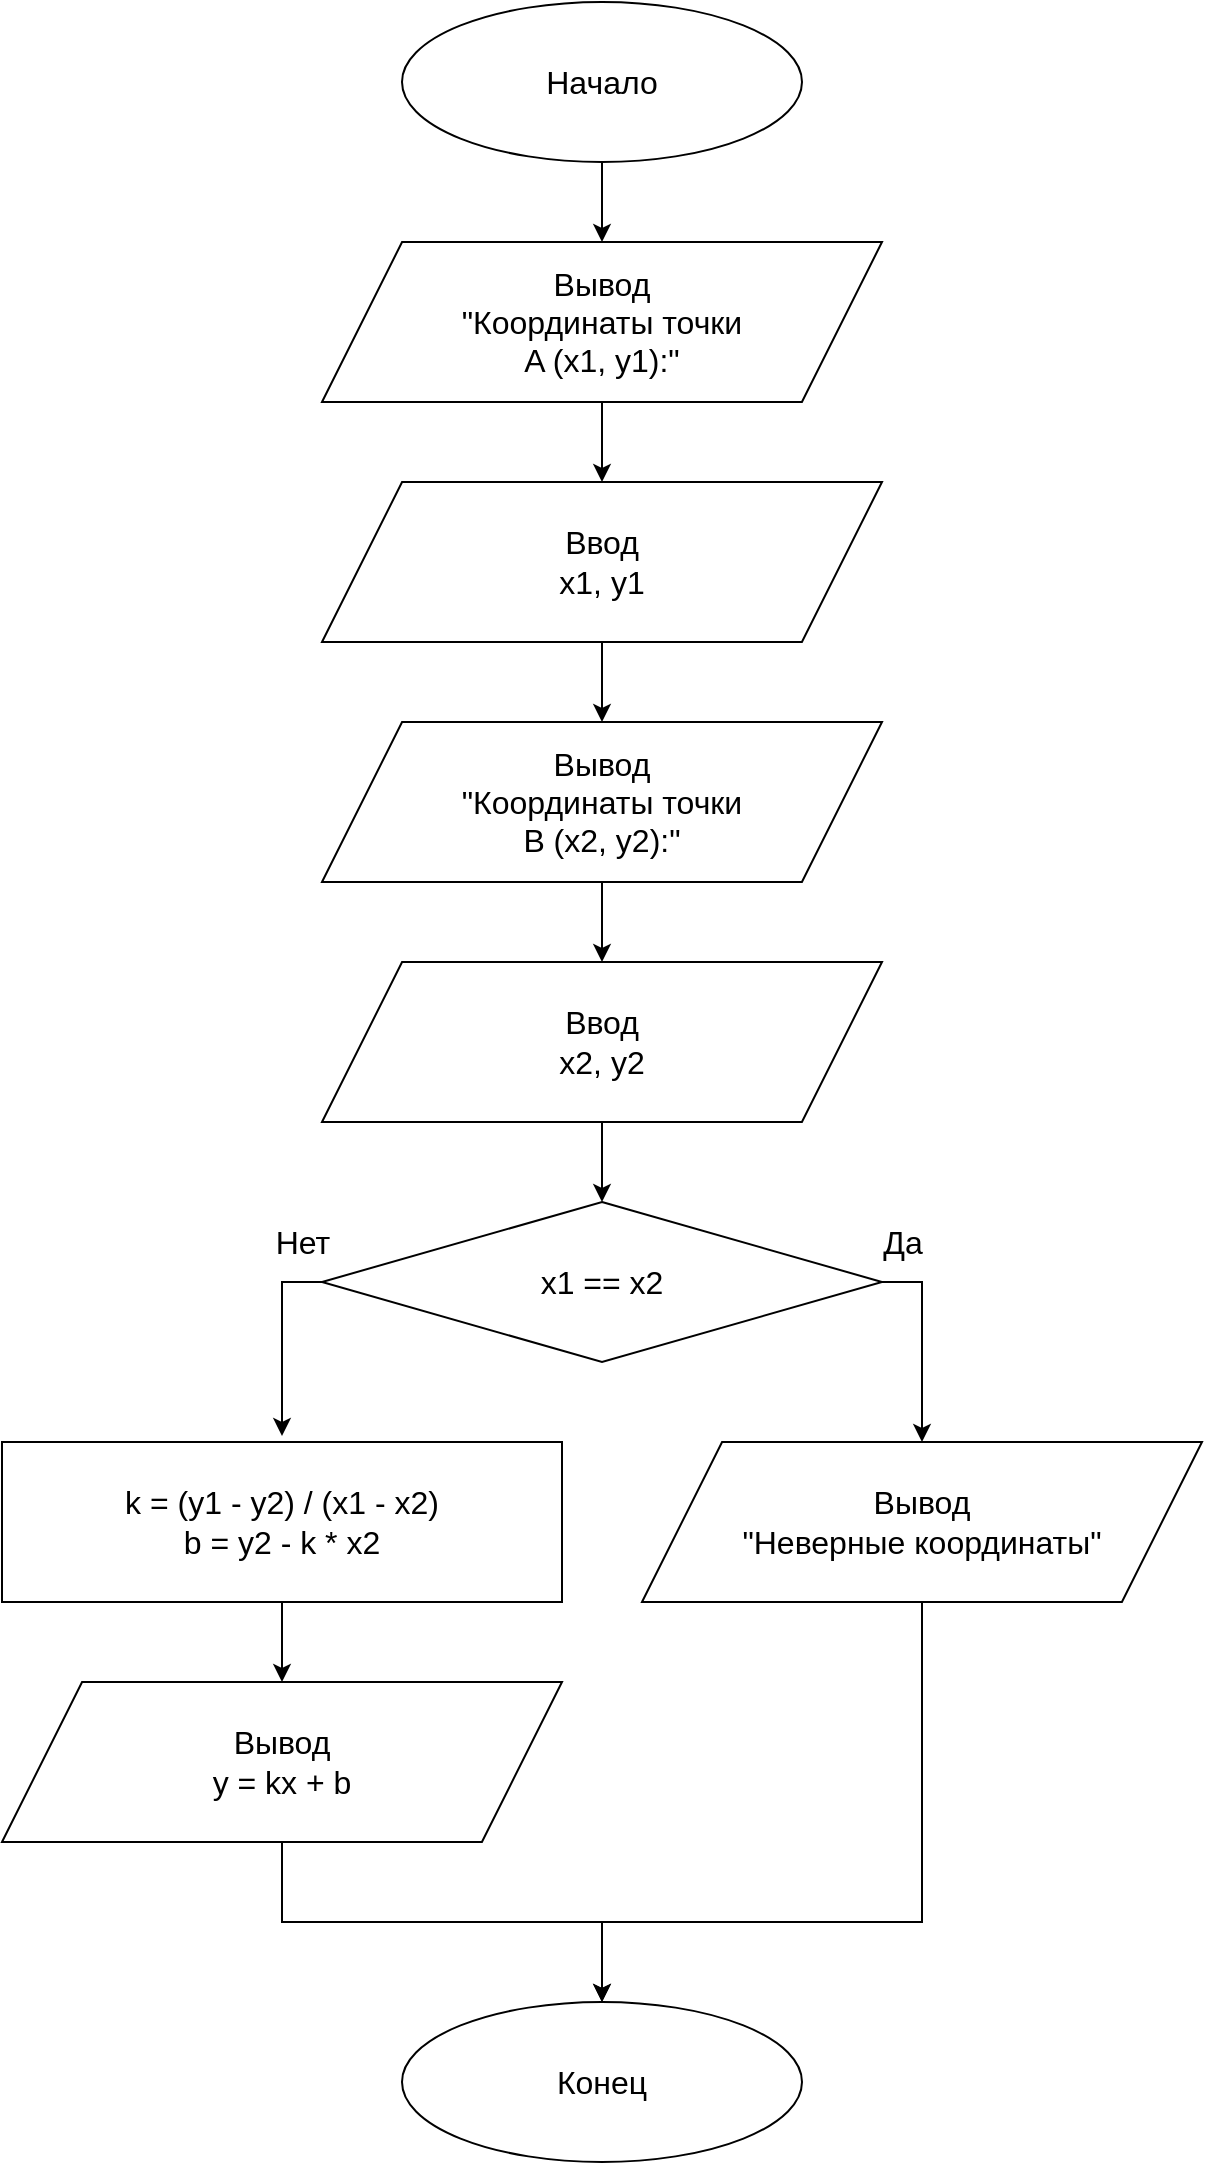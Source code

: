 <mxfile version="12.9.3" type="device" pages="5"><diagram id="PTz8Y-fJEraTtcOtzTPt" name="lesson_1__test_2"><mxGraphModel dx="820" dy="487" grid="1" gridSize="10" guides="1" tooltips="1" connect="1" arrows="1" fold="1" page="1" pageScale="1" pageWidth="827" pageHeight="1169" math="0" shadow="0"><root><mxCell id="0"/><mxCell id="1" parent="0"/><mxCell id="S46bC3OO9qFhNZnFRGtM-28" style="edgeStyle=orthogonalEdgeStyle;rounded=0;orthogonalLoop=1;jettySize=auto;html=1;entryX=0.5;entryY=0;entryDx=0;entryDy=0;fontSize=16;" parent="1" source="S46bC3OO9qFhNZnFRGtM-14" target="S46bC3OO9qFhNZnFRGtM-15" edge="1"><mxGeometry relative="1" as="geometry"/></mxCell><mxCell id="S46bC3OO9qFhNZnFRGtM-14" value="Начало" style="ellipse;whiteSpace=wrap;html=1;fontSize=16;" parent="1" vertex="1"><mxGeometry x="320" y="40" width="200" height="80" as="geometry"/></mxCell><mxCell id="S46bC3OO9qFhNZnFRGtM-29" style="edgeStyle=orthogonalEdgeStyle;rounded=0;orthogonalLoop=1;jettySize=auto;html=1;entryX=0.5;entryY=0;entryDx=0;entryDy=0;fontSize=16;" parent="1" source="S46bC3OO9qFhNZnFRGtM-15" target="S46bC3OO9qFhNZnFRGtM-16" edge="1"><mxGeometry relative="1" as="geometry"/></mxCell><mxCell id="S46bC3OO9qFhNZnFRGtM-15" value="Вывод&lt;br&gt;&quot;Координаты точки&lt;br&gt;A (x1, y1):&quot;" style="shape=parallelogram;perimeter=parallelogramPerimeter;whiteSpace=wrap;html=1;fontSize=16;size=0.143;" parent="1" vertex="1"><mxGeometry x="280" y="160" width="280" height="80" as="geometry"/></mxCell><mxCell id="S46bC3OO9qFhNZnFRGtM-30" style="edgeStyle=orthogonalEdgeStyle;rounded=0;orthogonalLoop=1;jettySize=auto;html=1;entryX=0.5;entryY=0;entryDx=0;entryDy=0;fontSize=16;" parent="1" source="S46bC3OO9qFhNZnFRGtM-16" target="S46bC3OO9qFhNZnFRGtM-18" edge="1"><mxGeometry relative="1" as="geometry"/></mxCell><mxCell id="S46bC3OO9qFhNZnFRGtM-16" value="Ввод&lt;br&gt;x1, y1" style="shape=parallelogram;perimeter=parallelogramPerimeter;whiteSpace=wrap;html=1;fontSize=16;size=0.143;" parent="1" vertex="1"><mxGeometry x="280" y="280" width="280" height="80" as="geometry"/></mxCell><mxCell id="S46bC3OO9qFhNZnFRGtM-31" style="edgeStyle=orthogonalEdgeStyle;rounded=0;orthogonalLoop=1;jettySize=auto;html=1;entryX=0.5;entryY=0;entryDx=0;entryDy=0;fontSize=16;" parent="1" source="S46bC3OO9qFhNZnFRGtM-18" target="S46bC3OO9qFhNZnFRGtM-19" edge="1"><mxGeometry relative="1" as="geometry"/></mxCell><mxCell id="S46bC3OO9qFhNZnFRGtM-18" value="Вывод&lt;br&gt;&quot;Координаты точки&lt;br&gt;B (x2, y2):&quot;" style="shape=parallelogram;perimeter=parallelogramPerimeter;whiteSpace=wrap;html=1;fontSize=16;size=0.143;" parent="1" vertex="1"><mxGeometry x="280" y="400" width="280" height="80" as="geometry"/></mxCell><mxCell id="S46bC3OO9qFhNZnFRGtM-32" value="" style="edgeStyle=orthogonalEdgeStyle;rounded=0;orthogonalLoop=1;jettySize=auto;html=1;fontSize=16;" parent="1" source="S46bC3OO9qFhNZnFRGtM-19" target="S46bC3OO9qFhNZnFRGtM-21" edge="1"><mxGeometry relative="1" as="geometry"/></mxCell><mxCell id="S46bC3OO9qFhNZnFRGtM-19" value="Ввод&lt;br&gt;x2, y2" style="shape=parallelogram;perimeter=parallelogramPerimeter;whiteSpace=wrap;html=1;fontSize=16;size=0.143;" parent="1" vertex="1"><mxGeometry x="280" y="520" width="280" height="80" as="geometry"/></mxCell><mxCell id="S46bC3OO9qFhNZnFRGtM-38" value="Нет" style="edgeStyle=orthogonalEdgeStyle;rounded=0;orthogonalLoop=1;jettySize=auto;html=1;fontSize=16;exitX=0;exitY=0.5;exitDx=0;exitDy=0;" parent="1" source="S46bC3OO9qFhNZnFRGtM-21" edge="1"><mxGeometry x="-0.795" y="-20" relative="1" as="geometry"><mxPoint x="260" y="757" as="targetPoint"/><mxPoint as="offset"/></mxGeometry></mxCell><mxCell id="S46bC3OO9qFhNZnFRGtM-39" value="Да" style="edgeStyle=orthogonalEdgeStyle;rounded=0;orthogonalLoop=1;jettySize=auto;html=1;entryX=0.5;entryY=0;entryDx=0;entryDy=0;fontSize=16;exitX=1;exitY=0.5;exitDx=0;exitDy=0;" parent="1" source="S46bC3OO9qFhNZnFRGtM-21" target="S46bC3OO9qFhNZnFRGtM-22" edge="1"><mxGeometry x="-0.801" y="20" relative="1" as="geometry"><mxPoint as="offset"/></mxGeometry></mxCell><mxCell id="S46bC3OO9qFhNZnFRGtM-21" value="x1 == x2" style="rhombus;whiteSpace=wrap;html=1;fontSize=16;" parent="1" vertex="1"><mxGeometry x="280" y="640" width="280" height="80" as="geometry"/></mxCell><mxCell id="S46bC3OO9qFhNZnFRGtM-42" style="edgeStyle=orthogonalEdgeStyle;rounded=0;orthogonalLoop=1;jettySize=auto;html=1;entryX=0.5;entryY=0;entryDx=0;entryDy=0;fontSize=16;" parent="1" source="S46bC3OO9qFhNZnFRGtM-22" target="S46bC3OO9qFhNZnFRGtM-25" edge="1"><mxGeometry relative="1" as="geometry"><Array as="points"><mxPoint x="580" y="1000"/><mxPoint x="420" y="1000"/></Array></mxGeometry></mxCell><mxCell id="S46bC3OO9qFhNZnFRGtM-22" value="Вывод&lt;br&gt;&quot;Неверные координаты&quot;" style="shape=parallelogram;perimeter=parallelogramPerimeter;whiteSpace=wrap;html=1;fontSize=16;size=0.143;" parent="1" vertex="1"><mxGeometry x="440" y="760" width="280" height="80" as="geometry"/></mxCell><mxCell id="S46bC3OO9qFhNZnFRGtM-41" style="edgeStyle=orthogonalEdgeStyle;rounded=0;orthogonalLoop=1;jettySize=auto;html=1;entryX=0.5;entryY=0;entryDx=0;entryDy=0;fontSize=16;" parent="1" source="S46bC3OO9qFhNZnFRGtM-23" target="S46bC3OO9qFhNZnFRGtM-25" edge="1"><mxGeometry relative="1" as="geometry"/></mxCell><mxCell id="S46bC3OO9qFhNZnFRGtM-23" value="Вывод&lt;br&gt;y = kx + b" style="shape=parallelogram;perimeter=parallelogramPerimeter;whiteSpace=wrap;html=1;fontSize=16;size=0.143;" parent="1" vertex="1"><mxGeometry x="120" y="880" width="280" height="80" as="geometry"/></mxCell><mxCell id="S46bC3OO9qFhNZnFRGtM-40" style="edgeStyle=orthogonalEdgeStyle;rounded=0;orthogonalLoop=1;jettySize=auto;html=1;entryX=0.5;entryY=0;entryDx=0;entryDy=0;fontSize=16;" parent="1" source="S46bC3OO9qFhNZnFRGtM-24" target="S46bC3OO9qFhNZnFRGtM-23" edge="1"><mxGeometry relative="1" as="geometry"/></mxCell><mxCell id="S46bC3OO9qFhNZnFRGtM-24" value="&lt;div&gt;k = (y1 - y2) / (x1 - x2)&lt;/div&gt;&lt;div&gt;&lt;span&gt;b = y2 - k * x2&lt;/span&gt;&lt;/div&gt;" style="rounded=0;whiteSpace=wrap;html=1;fontSize=16;" parent="1" vertex="1"><mxGeometry x="120" y="760" width="280" height="80" as="geometry"/></mxCell><mxCell id="S46bC3OO9qFhNZnFRGtM-25" value="Конец" style="ellipse;whiteSpace=wrap;html=1;fontSize=16;" parent="1" vertex="1"><mxGeometry x="320" y="1040" width="200" height="80" as="geometry"/></mxCell></root></mxGraphModel></diagram><diagram id="hazrZrisyIM3QB4vzj9n" name="lesson_1__test_4"><mxGraphModel dx="820" dy="487" grid="1" gridSize="10" guides="1" tooltips="1" connect="1" arrows="1" fold="1" page="1" pageScale="1" pageWidth="827" pageHeight="1169" math="0" shadow="0"><root><mxCell id="LquQA4SRngQhPI1lmzu0-0"/><mxCell id="LquQA4SRngQhPI1lmzu0-1" parent="LquQA4SRngQhPI1lmzu0-0"/><mxCell id="Jvmax0mqDN1VwVTLEM6R-5" style="edgeStyle=orthogonalEdgeStyle;rounded=0;orthogonalLoop=1;jettySize=auto;html=1;entryX=0.5;entryY=0;entryDx=0;entryDy=0;fontSize=16;" parent="LquQA4SRngQhPI1lmzu0-1" source="Jvmax0mqDN1VwVTLEM6R-0" target="Jvmax0mqDN1VwVTLEM6R-1" edge="1"><mxGeometry relative="1" as="geometry"/></mxCell><mxCell id="Jvmax0mqDN1VwVTLEM6R-0" value="Начало" style="ellipse;whiteSpace=wrap;html=1;fontSize=16;" parent="LquQA4SRngQhPI1lmzu0-1" vertex="1"><mxGeometry x="320" y="40" width="200" height="80" as="geometry"/></mxCell><mxCell id="Jvmax0mqDN1VwVTLEM6R-6" style="edgeStyle=orthogonalEdgeStyle;rounded=0;orthogonalLoop=1;jettySize=auto;html=1;fontSize=16;" parent="LquQA4SRngQhPI1lmzu0-1" source="Jvmax0mqDN1VwVTLEM6R-1" target="Jvmax0mqDN1VwVTLEM6R-2" edge="1"><mxGeometry relative="1" as="geometry"/></mxCell><mxCell id="Jvmax0mqDN1VwVTLEM6R-1" value="Ввод&lt;br&gt;a, b" style="shape=parallelogram;perimeter=parallelogramPerimeter;whiteSpace=wrap;html=1;fontSize=16;size=0.143;" parent="LquQA4SRngQhPI1lmzu0-1" vertex="1"><mxGeometry x="280" y="160" width="280" height="80" as="geometry"/></mxCell><mxCell id="Jvmax0mqDN1VwVTLEM6R-7" style="edgeStyle=orthogonalEdgeStyle;rounded=0;orthogonalLoop=1;jettySize=auto;html=1;entryX=0.5;entryY=0;entryDx=0;entryDy=0;fontSize=16;" parent="LquQA4SRngQhPI1lmzu0-1" source="Jvmax0mqDN1VwVTLEM6R-2" target="Jvmax0mqDN1VwVTLEM6R-3" edge="1"><mxGeometry relative="1" as="geometry"/></mxCell><mxCell id="Jvmax0mqDN1VwVTLEM6R-2" value="&lt;div&gt;n1 = a - ord(&quot;a&quot;) + 1&lt;/div&gt;&lt;div&gt;n2 = b - ord(&quot;a&quot;) + 1&lt;/div&gt;&lt;div&gt;s = abs(a - b) - 1&lt;/div&gt;" style="rounded=0;whiteSpace=wrap;html=1;fontSize=16;" parent="LquQA4SRngQhPI1lmzu0-1" vertex="1"><mxGeometry x="280" y="280" width="280" height="80" as="geometry"/></mxCell><mxCell id="Jvmax0mqDN1VwVTLEM6R-8" style="edgeStyle=orthogonalEdgeStyle;rounded=0;orthogonalLoop=1;jettySize=auto;html=1;entryX=0.5;entryY=0;entryDx=0;entryDy=0;fontSize=16;" parent="LquQA4SRngQhPI1lmzu0-1" source="Jvmax0mqDN1VwVTLEM6R-3" target="Jvmax0mqDN1VwVTLEM6R-4" edge="1"><mxGeometry relative="1" as="geometry"/></mxCell><mxCell id="Jvmax0mqDN1VwVTLEM6R-3" value="Вывод&lt;br&gt;n1, n2, s" style="shape=parallelogram;perimeter=parallelogramPerimeter;whiteSpace=wrap;html=1;fontSize=16;size=0.143;" parent="LquQA4SRngQhPI1lmzu0-1" vertex="1"><mxGeometry x="280" y="400" width="280" height="80" as="geometry"/></mxCell><mxCell id="Jvmax0mqDN1VwVTLEM6R-4" value="Конец" style="ellipse;whiteSpace=wrap;html=1;fontSize=16;" parent="LquQA4SRngQhPI1lmzu0-1" vertex="1"><mxGeometry x="320" y="520" width="200" height="80" as="geometry"/></mxCell></root></mxGraphModel></diagram><diagram id="TF5xjEW1KgkLE27QBBY2" name="lesson_1__test_5"><mxGraphModel dx="820" dy="487" grid="1" gridSize="10" guides="1" tooltips="1" connect="1" arrows="1" fold="1" page="1" pageScale="1" pageWidth="827" pageHeight="1169" math="0" shadow="0"><root><mxCell id="bcrW21HgSpM9vbRN3XqL-0"/><mxCell id="bcrW21HgSpM9vbRN3XqL-1" parent="bcrW21HgSpM9vbRN3XqL-0"/><mxCell id="_UgTkpe_-qYUVTKZHccy-4" style="edgeStyle=orthogonalEdgeStyle;rounded=0;orthogonalLoop=1;jettySize=auto;html=1;entryX=0.5;entryY=0;entryDx=0;entryDy=0;fontSize=16;" parent="bcrW21HgSpM9vbRN3XqL-1" source="ghxgNEMX-o0pSQnFaji6-0" target="_UgTkpe_-qYUVTKZHccy-0" edge="1"><mxGeometry relative="1" as="geometry"/></mxCell><mxCell id="ghxgNEMX-o0pSQnFaji6-0" value="Начало" style="ellipse;whiteSpace=wrap;html=1;fontSize=16;" parent="bcrW21HgSpM9vbRN3XqL-1" vertex="1"><mxGeometry x="320" y="40" width="200" height="80" as="geometry"/></mxCell><mxCell id="_UgTkpe_-qYUVTKZHccy-5" style="edgeStyle=orthogonalEdgeStyle;rounded=0;orthogonalLoop=1;jettySize=auto;html=1;entryX=0.5;entryY=0;entryDx=0;entryDy=0;fontSize=16;" parent="bcrW21HgSpM9vbRN3XqL-1" source="_UgTkpe_-qYUVTKZHccy-0" target="_UgTkpe_-qYUVTKZHccy-1" edge="1"><mxGeometry relative="1" as="geometry"/></mxCell><mxCell id="_UgTkpe_-qYUVTKZHccy-0" value="Ввод&lt;br&gt;n" style="shape=parallelogram;perimeter=parallelogramPerimeter;whiteSpace=wrap;html=1;fontSize=16;size=0.143;" parent="bcrW21HgSpM9vbRN3XqL-1" vertex="1"><mxGeometry x="280" y="160" width="280" height="80" as="geometry"/></mxCell><mxCell id="_UgTkpe_-qYUVTKZHccy-6" style="edgeStyle=orthogonalEdgeStyle;rounded=0;orthogonalLoop=1;jettySize=auto;html=1;entryX=0.5;entryY=0;entryDx=0;entryDy=0;fontSize=16;" parent="bcrW21HgSpM9vbRN3XqL-1" source="_UgTkpe_-qYUVTKZHccy-1" target="_UgTkpe_-qYUVTKZHccy-2" edge="1"><mxGeometry relative="1" as="geometry"/></mxCell><mxCell id="_UgTkpe_-qYUVTKZHccy-1" value="a = ord(&quot;a&quot;) + n - 1" style="rounded=0;whiteSpace=wrap;html=1;fontSize=16;" parent="bcrW21HgSpM9vbRN3XqL-1" vertex="1"><mxGeometry x="280" y="280" width="280" height="80" as="geometry"/></mxCell><mxCell id="_UgTkpe_-qYUVTKZHccy-7" style="edgeStyle=orthogonalEdgeStyle;rounded=0;orthogonalLoop=1;jettySize=auto;html=1;entryX=0.5;entryY=0;entryDx=0;entryDy=0;fontSize=16;" parent="bcrW21HgSpM9vbRN3XqL-1" source="_UgTkpe_-qYUVTKZHccy-2" target="_UgTkpe_-qYUVTKZHccy-3" edge="1"><mxGeometry relative="1" as="geometry"/></mxCell><mxCell id="_UgTkpe_-qYUVTKZHccy-2" value="Вывод&lt;br&gt;a" style="shape=parallelogram;perimeter=parallelogramPerimeter;whiteSpace=wrap;html=1;fontSize=16;size=0.143;" parent="bcrW21HgSpM9vbRN3XqL-1" vertex="1"><mxGeometry x="280" y="400" width="280" height="80" as="geometry"/></mxCell><mxCell id="_UgTkpe_-qYUVTKZHccy-3" value="Конец" style="ellipse;whiteSpace=wrap;html=1;fontSize=16;" parent="bcrW21HgSpM9vbRN3XqL-1" vertex="1"><mxGeometry x="320" y="520" width="200" height="80" as="geometry"/></mxCell></root></mxGraphModel></diagram><diagram id="rcPND9LBK4PMawYjku7X" name="lesson_1__test_6"><mxGraphModel dx="820" dy="487" grid="1" gridSize="10" guides="1" tooltips="1" connect="1" arrows="1" fold="1" page="1" pageScale="1" pageWidth="1169" pageHeight="1654" math="0" shadow="0"><root><mxCell id="-Vyi2buKi6WkySzZppXv-0"/><mxCell id="-Vyi2buKi6WkySzZppXv-1" parent="-Vyi2buKi6WkySzZppXv-0"/><mxCell id="bH5iduQrToX4z0lgX8RZ-5" value="" style="edgeStyle=orthogonalEdgeStyle;rounded=0;orthogonalLoop=1;jettySize=auto;html=1;fontSize=16;" parent="-Vyi2buKi6WkySzZppXv-1" source="NvWlcN-_YLXg3UQCxOFy-0" target="o9LgOiL9zfGnVeodBOtI-0" edge="1"><mxGeometry relative="1" as="geometry"/></mxCell><mxCell id="NvWlcN-_YLXg3UQCxOFy-0" value="Начало" style="ellipse;whiteSpace=wrap;html=1;fontSize=16;" parent="-Vyi2buKi6WkySzZppXv-1" vertex="1"><mxGeometry x="320" y="40" width="200" height="80" as="geometry"/></mxCell><mxCell id="bH5iduQrToX4z0lgX8RZ-6" value="" style="edgeStyle=orthogonalEdgeStyle;rounded=0;orthogonalLoop=1;jettySize=auto;html=1;fontSize=16;" parent="-Vyi2buKi6WkySzZppXv-1" source="o9LgOiL9zfGnVeodBOtI-0" target="o9LgOiL9zfGnVeodBOtI-1" edge="1"><mxGeometry relative="1" as="geometry"/></mxCell><mxCell id="o9LgOiL9zfGnVeodBOtI-0" value="Ввод&lt;br&gt;a, b, c" style="shape=parallelogram;perimeter=parallelogramPerimeter;whiteSpace=wrap;html=1;fontSize=16;size=0.143;" parent="-Vyi2buKi6WkySzZppXv-1" vertex="1"><mxGeometry x="280" y="160" width="280" height="80" as="geometry"/></mxCell><mxCell id="bH5iduQrToX4z0lgX8RZ-7" value="Да" style="edgeStyle=orthogonalEdgeStyle;rounded=0;orthogonalLoop=1;jettySize=auto;html=1;entryX=0.5;entryY=0;entryDx=0;entryDy=0;fontSize=16;exitX=1;exitY=0.5;exitDx=0;exitDy=0;" parent="-Vyi2buKi6WkySzZppXv-1" source="o9LgOiL9zfGnVeodBOtI-1" target="o9LgOiL9zfGnVeodBOtI-2" edge="1"><mxGeometry x="-0.801" y="20" relative="1" as="geometry"><mxPoint as="offset"/></mxGeometry></mxCell><mxCell id="bH5iduQrToX4z0lgX8RZ-20" value="Нет" style="edgeStyle=orthogonalEdgeStyle;rounded=0;orthogonalLoop=1;jettySize=auto;html=1;entryX=0.429;entryY=0.008;entryDx=0;entryDy=0;entryPerimeter=0;fontSize=16;exitX=0;exitY=0.5;exitDx=0;exitDy=0;" parent="-Vyi2buKi6WkySzZppXv-1" source="o9LgOiL9zfGnVeodBOtI-1" target="bH5iduQrToX4z0lgX8RZ-0" edge="1"><mxGeometry x="-0.502" y="-20" relative="1" as="geometry"><mxPoint as="offset"/></mxGeometry></mxCell><mxCell id="o9LgOiL9zfGnVeodBOtI-1" value="a + b &amp;gt; c&lt;br&gt;and a + c &amp;gt; b and &lt;br&gt;b + c &amp;gt; a" style="rhombus;whiteSpace=wrap;html=1;fontSize=16;" parent="-Vyi2buKi6WkySzZppXv-1" vertex="1"><mxGeometry x="280" y="280" width="280" height="80" as="geometry"/></mxCell><mxCell id="bH5iduQrToX4z0lgX8RZ-12" value="Да" style="edgeStyle=orthogonalEdgeStyle;rounded=0;orthogonalLoop=1;jettySize=auto;html=1;entryX=0.5;entryY=0;entryDx=0;entryDy=0;fontSize=16;exitX=0;exitY=0.5;exitDx=0;exitDy=0;" parent="-Vyi2buKi6WkySzZppXv-1" source="o9LgOiL9zfGnVeodBOtI-2" target="bH5iduQrToX4z0lgX8RZ-1" edge="1"><mxGeometry x="-0.801" y="-20" relative="1" as="geometry"><mxPoint as="offset"/></mxGeometry></mxCell><mxCell id="bH5iduQrToX4z0lgX8RZ-13" value="Нет" style="edgeStyle=orthogonalEdgeStyle;rounded=0;orthogonalLoop=1;jettySize=auto;html=1;entryX=0.5;entryY=0;entryDx=0;entryDy=0;fontSize=16;exitX=1;exitY=0.5;exitDx=0;exitDy=0;" parent="-Vyi2buKi6WkySzZppXv-1" source="o9LgOiL9zfGnVeodBOtI-2" target="y8gFyivy2wAk86DaippS-0" edge="1"><mxGeometry x="-0.801" y="20" relative="1" as="geometry"><mxPoint as="offset"/></mxGeometry></mxCell><mxCell id="o9LgOiL9zfGnVeodBOtI-2" value="a == b == c" style="rhombus;whiteSpace=wrap;html=1;fontSize=16;" parent="-Vyi2buKi6WkySzZppXv-1" vertex="1"><mxGeometry x="440" y="400" width="280" height="80" as="geometry"/></mxCell><mxCell id="bH5iduQrToX4z0lgX8RZ-14" value="Да" style="edgeStyle=orthogonalEdgeStyle;rounded=0;orthogonalLoop=1;jettySize=auto;html=1;entryX=0.5;entryY=0;entryDx=0;entryDy=0;fontSize=16;exitX=0;exitY=0.5;exitDx=0;exitDy=0;" parent="-Vyi2buKi6WkySzZppXv-1" source="y8gFyivy2wAk86DaippS-0" target="bH5iduQrToX4z0lgX8RZ-2" edge="1"><mxGeometry x="-0.801" y="-20" relative="1" as="geometry"><mxPoint as="offset"/></mxGeometry></mxCell><mxCell id="bH5iduQrToX4z0lgX8RZ-15" value="Нет" style="edgeStyle=orthogonalEdgeStyle;rounded=0;orthogonalLoop=1;jettySize=auto;html=1;fontSize=16;exitX=1;exitY=0.5;exitDx=0;exitDy=0;" parent="-Vyi2buKi6WkySzZppXv-1" source="y8gFyivy2wAk86DaippS-0" target="bH5iduQrToX4z0lgX8RZ-3" edge="1"><mxGeometry x="-0.801" y="20" relative="1" as="geometry"><mxPoint as="offset"/></mxGeometry></mxCell><mxCell id="y8gFyivy2wAk86DaippS-0" value="a == b&lt;br&gt;or b == c or&lt;br&gt;c == a" style="rhombus;whiteSpace=wrap;html=1;fontSize=16;" parent="-Vyi2buKi6WkySzZppXv-1" vertex="1"><mxGeometry x="600" y="520" width="280" height="80" as="geometry"/></mxCell><mxCell id="bH5iduQrToX4z0lgX8RZ-19" style="edgeStyle=orthogonalEdgeStyle;rounded=0;orthogonalLoop=1;jettySize=auto;html=1;entryX=0.5;entryY=0;entryDx=0;entryDy=0;fontSize=16;exitX=0.426;exitY=0.988;exitDx=0;exitDy=0;exitPerimeter=0;" parent="-Vyi2buKi6WkySzZppXv-1" source="bH5iduQrToX4z0lgX8RZ-0" target="bH5iduQrToX4z0lgX8RZ-4" edge="1"><mxGeometry relative="1" as="geometry"><Array as="points"><mxPoint x="239" y="760"/><mxPoint x="740" y="760"/></Array></mxGeometry></mxCell><mxCell id="bH5iduQrToX4z0lgX8RZ-0" value="Вывод&lt;br&gt;&quot;Треугольник&lt;br&gt;не существует&quot;" style="shape=parallelogram;perimeter=parallelogramPerimeter;whiteSpace=wrap;html=1;fontSize=16;size=0.143;" parent="-Vyi2buKi6WkySzZppXv-1" vertex="1"><mxGeometry x="120" y="400" width="280" height="80" as="geometry"/></mxCell><mxCell id="bH5iduQrToX4z0lgX8RZ-18" style="edgeStyle=orthogonalEdgeStyle;rounded=0;orthogonalLoop=1;jettySize=auto;html=1;entryX=0.5;entryY=0;entryDx=0;entryDy=0;fontSize=16;exitX=0.431;exitY=0.988;exitDx=0;exitDy=0;exitPerimeter=0;" parent="-Vyi2buKi6WkySzZppXv-1" source="bH5iduQrToX4z0lgX8RZ-1" target="bH5iduQrToX4z0lgX8RZ-4" edge="1"><mxGeometry relative="1" as="geometry"><Array as="points"><mxPoint x="401" y="760"/><mxPoint x="740" y="760"/></Array></mxGeometry></mxCell><mxCell id="bH5iduQrToX4z0lgX8RZ-1" value="Вывод&lt;br&gt;&quot;Треугольник&lt;br&gt;равносторонний&quot;" style="shape=parallelogram;perimeter=parallelogramPerimeter;whiteSpace=wrap;html=1;fontSize=16;size=0.143;" parent="-Vyi2buKi6WkySzZppXv-1" vertex="1"><mxGeometry x="280" y="520" width="280" height="80" as="geometry"/></mxCell><mxCell id="bH5iduQrToX4z0lgX8RZ-17" style="edgeStyle=orthogonalEdgeStyle;rounded=0;orthogonalLoop=1;jettySize=auto;html=1;entryX=0.5;entryY=0;entryDx=0;entryDy=0;fontSize=16;" parent="-Vyi2buKi6WkySzZppXv-1" source="bH5iduQrToX4z0lgX8RZ-2" target="bH5iduQrToX4z0lgX8RZ-4" edge="1"><mxGeometry relative="1" as="geometry"/></mxCell><mxCell id="bH5iduQrToX4z0lgX8RZ-2" value="Вывод&lt;br&gt;&quot;Треугольник&lt;br&gt;равнобедренный&quot;" style="shape=parallelogram;perimeter=parallelogramPerimeter;whiteSpace=wrap;html=1;fontSize=16;size=0.143;" parent="-Vyi2buKi6WkySzZppXv-1" vertex="1"><mxGeometry x="440" y="640" width="280" height="80" as="geometry"/></mxCell><mxCell id="bH5iduQrToX4z0lgX8RZ-16" style="edgeStyle=orthogonalEdgeStyle;rounded=0;orthogonalLoop=1;jettySize=auto;html=1;entryX=0.5;entryY=0;entryDx=0;entryDy=0;fontSize=16;" parent="-Vyi2buKi6WkySzZppXv-1" source="bH5iduQrToX4z0lgX8RZ-3" target="bH5iduQrToX4z0lgX8RZ-4" edge="1"><mxGeometry relative="1" as="geometry"/></mxCell><mxCell id="bH5iduQrToX4z0lgX8RZ-3" value="Вывод&lt;br&gt;&quot;Треугольник&lt;br&gt;разносторонний&quot;" style="shape=parallelogram;perimeter=parallelogramPerimeter;whiteSpace=wrap;html=1;fontSize=16;size=0.143;" parent="-Vyi2buKi6WkySzZppXv-1" vertex="1"><mxGeometry x="760" y="640" width="280" height="80" as="geometry"/></mxCell><mxCell id="bH5iduQrToX4z0lgX8RZ-4" value="Конец" style="ellipse;whiteSpace=wrap;html=1;fontSize=16;" parent="-Vyi2buKi6WkySzZppXv-1" vertex="1"><mxGeometry x="640" y="800" width="200" height="80" as="geometry"/></mxCell></root></mxGraphModel></diagram><diagram id="01P5LxvA_yAt188cOEjG" name="lesson_1__test_7"><mxGraphModel dx="820" dy="487" grid="1" gridSize="10" guides="1" tooltips="1" connect="1" arrows="1" fold="1" page="1" pageScale="1" pageWidth="827" pageHeight="1169" math="0" shadow="0"><root><mxCell id="DZOJk3PRh2wDPTcjDB01-0"/><mxCell id="DZOJk3PRh2wDPTcjDB01-1" parent="DZOJk3PRh2wDPTcjDB01-0"/><mxCell id="2KXALR2Blo0puxDogyBE-0" value="" style="edgeStyle=orthogonalEdgeStyle;rounded=0;orthogonalLoop=1;jettySize=auto;html=1;fontSize=16;" parent="DZOJk3PRh2wDPTcjDB01-1" source="6fTMdB0JEfeyrjrLTW44-0" target="JM_HSMSBNHN-MLQfD-Ix-0" edge="1"><mxGeometry relative="1" as="geometry"/></mxCell><mxCell id="6fTMdB0JEfeyrjrLTW44-0" value="Начало" style="ellipse;whiteSpace=wrap;html=1;fontSize=16;" parent="DZOJk3PRh2wDPTcjDB01-1" vertex="1"><mxGeometry x="320" y="40" width="200" height="80" as="geometry"/></mxCell><mxCell id="2KXALR2Blo0puxDogyBE-1" value="" style="edgeStyle=orthogonalEdgeStyle;rounded=0;orthogonalLoop=1;jettySize=auto;html=1;fontSize=16;" parent="DZOJk3PRh2wDPTcjDB01-1" source="JM_HSMSBNHN-MLQfD-Ix-0" target="JM_HSMSBNHN-MLQfD-Ix-1" edge="1"><mxGeometry relative="1" as="geometry"/></mxCell><mxCell id="JM_HSMSBNHN-MLQfD-Ix-0" value="Ввод&lt;br&gt;i" style="shape=parallelogram;perimeter=parallelogramPerimeter;whiteSpace=wrap;html=1;fontSize=16;size=0.143;" parent="DZOJk3PRh2wDPTcjDB01-1" vertex="1"><mxGeometry x="280" y="160" width="280" height="80" as="geometry"/></mxCell><mxCell id="2KXALR2Blo0puxDogyBE-2" value="Да" style="edgeStyle=orthogonalEdgeStyle;rounded=0;orthogonalLoop=1;jettySize=auto;html=1;entryX=0.5;entryY=0;entryDx=0;entryDy=0;fontSize=16;exitX=1;exitY=0.5;exitDx=0;exitDy=0;" parent="DZOJk3PRh2wDPTcjDB01-1" source="JM_HSMSBNHN-MLQfD-Ix-1" target="JM_HSMSBNHN-MLQfD-Ix-3" edge="1"><mxGeometry x="-0.801" y="20" relative="1" as="geometry"><mxPoint as="offset"/></mxGeometry></mxCell><mxCell id="2KXALR2Blo0puxDogyBE-5" value="Нет" style="edgeStyle=orthogonalEdgeStyle;rounded=0;orthogonalLoop=1;jettySize=auto;html=1;entryX=0.5;entryY=0;entryDx=0;entryDy=0;fontSize=16;exitX=0;exitY=0.5;exitDx=0;exitDy=0;" parent="DZOJk3PRh2wDPTcjDB01-1" source="JM_HSMSBNHN-MLQfD-Ix-1" target="JM_HSMSBNHN-MLQfD-Ix-2" edge="1"><mxGeometry x="-0.801" y="-20" relative="1" as="geometry"><mxPoint as="offset"/></mxGeometry></mxCell><mxCell id="JM_HSMSBNHN-MLQfD-Ix-1" value="i % 4 != 0 or&lt;br&gt;(i % 100 == 0 and &lt;br&gt;i % 400 != 0)" style="rhombus;whiteSpace=wrap;html=1;fontSize=16;" parent="DZOJk3PRh2wDPTcjDB01-1" vertex="1"><mxGeometry x="280" y="280" width="280" height="80" as="geometry"/></mxCell><mxCell id="2KXALR2Blo0puxDogyBE-6" style="edgeStyle=orthogonalEdgeStyle;rounded=0;orthogonalLoop=1;jettySize=auto;html=1;entryX=0.5;entryY=0;entryDx=0;entryDy=0;fontSize=16;" parent="DZOJk3PRh2wDPTcjDB01-1" source="JM_HSMSBNHN-MLQfD-Ix-2" target="JM_HSMSBNHN-MLQfD-Ix-4" edge="1"><mxGeometry relative="1" as="geometry"/></mxCell><mxCell id="JM_HSMSBNHN-MLQfD-Ix-2" value="Вывод&lt;br&gt;&quot;Високосный&quot;" style="shape=parallelogram;perimeter=parallelogramPerimeter;whiteSpace=wrap;html=1;fontSize=16;size=0.143;" parent="DZOJk3PRh2wDPTcjDB01-1" vertex="1"><mxGeometry x="120" y="400" width="280" height="80" as="geometry"/></mxCell><mxCell id="2KXALR2Blo0puxDogyBE-7" style="edgeStyle=orthogonalEdgeStyle;rounded=0;orthogonalLoop=1;jettySize=auto;html=1;entryX=0.5;entryY=0;entryDx=0;entryDy=0;fontSize=16;" parent="DZOJk3PRh2wDPTcjDB01-1" source="JM_HSMSBNHN-MLQfD-Ix-3" target="JM_HSMSBNHN-MLQfD-Ix-4" edge="1"><mxGeometry relative="1" as="geometry"/></mxCell><mxCell id="JM_HSMSBNHN-MLQfD-Ix-3" value="Вывод&lt;br&gt;&quot;Обычный&quot;" style="shape=parallelogram;perimeter=parallelogramPerimeter;whiteSpace=wrap;html=1;fontSize=16;size=0.143;" parent="DZOJk3PRh2wDPTcjDB01-1" vertex="1"><mxGeometry x="440" y="400" width="280" height="80" as="geometry"/></mxCell><mxCell id="JM_HSMSBNHN-MLQfD-Ix-4" value="Конец" style="ellipse;whiteSpace=wrap;html=1;fontSize=16;" parent="DZOJk3PRh2wDPTcjDB01-1" vertex="1"><mxGeometry x="320" y="560" width="200" height="80" as="geometry"/></mxCell></root></mxGraphModel></diagram></mxfile>